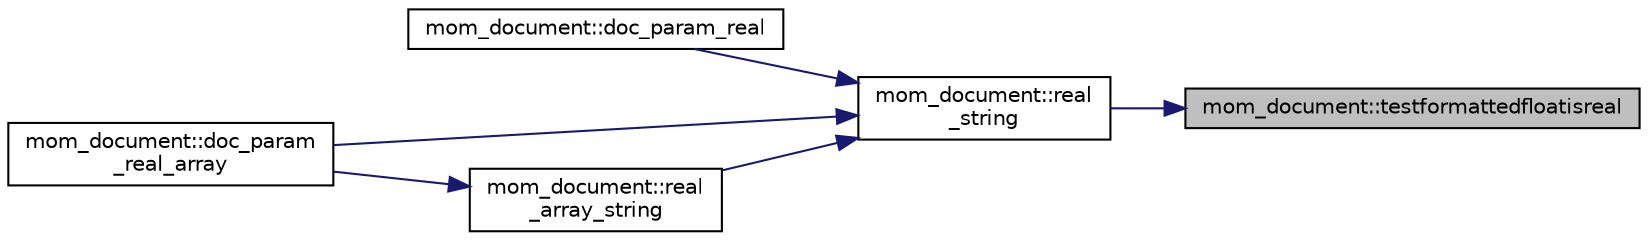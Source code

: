 digraph "mom_document::testformattedfloatisreal"
{
 // INTERACTIVE_SVG=YES
 // LATEX_PDF_SIZE
  edge [fontname="Helvetica",fontsize="10",labelfontname="Helvetica",labelfontsize="10"];
  node [fontname="Helvetica",fontsize="10",shape=record];
  rankdir="RL";
  Node1 [label="mom_document::testformattedfloatisreal",height=0.2,width=0.4,color="black", fillcolor="grey75", style="filled", fontcolor="black",tooltip="This function tests whether a real value is encoded in a string."];
  Node1 -> Node2 [dir="back",color="midnightblue",fontsize="10",style="solid",fontname="Helvetica"];
  Node2 [label="mom_document::real\l_string",height=0.2,width=0.4,color="black", fillcolor="white", style="filled",URL="$namespacemom__document.html#a966b8926bf40ee436654a0048b2bf42a",tooltip="This function returns a string with a real formatted like '(G)'."];
  Node2 -> Node3 [dir="back",color="midnightblue",fontsize="10",style="solid",fontname="Helvetica"];
  Node3 [label="mom_document::doc_param_real",height=0.2,width=0.4,color="black", fillcolor="white", style="filled",URL="$namespacemom__document.html#a350768d3604d8071328248457cff3b7c",tooltip="This subroutine handles parameter documentation for reals."];
  Node2 -> Node4 [dir="back",color="midnightblue",fontsize="10",style="solid",fontname="Helvetica"];
  Node4 [label="mom_document::doc_param\l_real_array",height=0.2,width=0.4,color="black", fillcolor="white", style="filled",URL="$namespacemom__document.html#ae4b7c9070b5a4be36cb73f173fa82acd",tooltip="This subroutine handles parameter documentation for arrays of reals."];
  Node2 -> Node5 [dir="back",color="midnightblue",fontsize="10",style="solid",fontname="Helvetica"];
  Node5 [label="mom_document::real\l_array_string",height=0.2,width=0.4,color="black", fillcolor="white", style="filled",URL="$namespacemom__document.html#a436486f7289eafc7b4e8ba65812f3459",tooltip="Returns a character string of a comma-separated, compact formatted, reals e.g. \"1...."];
  Node5 -> Node4 [dir="back",color="midnightblue",fontsize="10",style="solid",fontname="Helvetica"];
}
